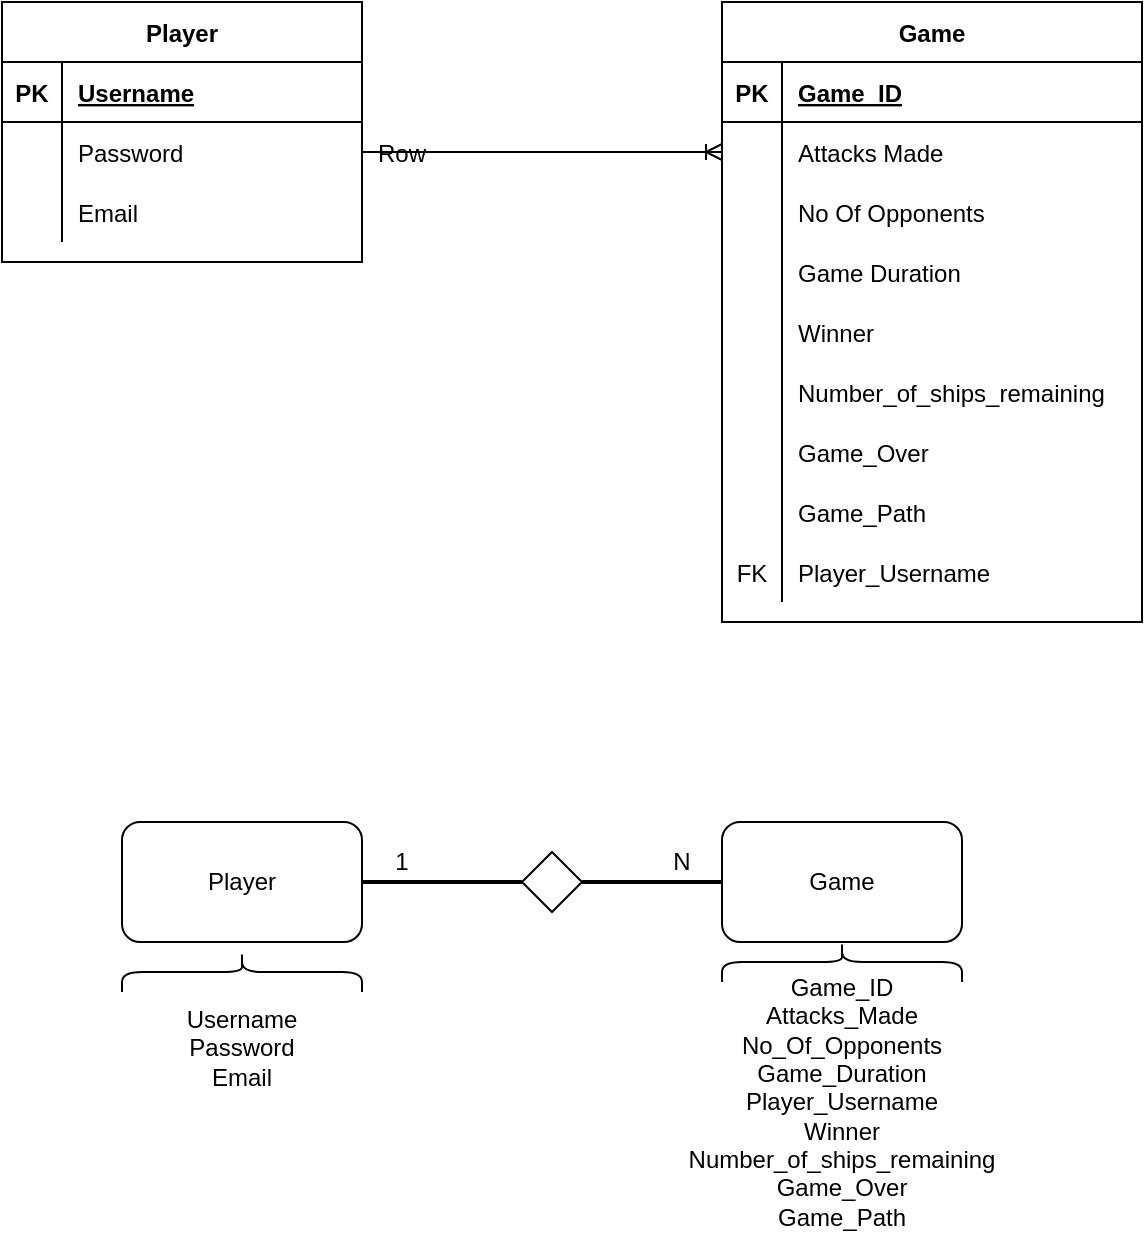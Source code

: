 <mxfile version="13.9.9" type="device"><diagram id="R2lEEEUBdFMjLlhIrx00" name="Page-1"><mxGraphModel dx="1086" dy="926" grid="1" gridSize="10" guides="1" tooltips="1" connect="1" arrows="1" fold="1" page="1" pageScale="1" pageWidth="850" pageHeight="1100" math="0" shadow="0" extFonts="Permanent Marker^https://fonts.googleapis.com/css?family=Permanent+Marker"><root><mxCell id="0"/><mxCell id="1" parent="0"/><mxCell id="srNzdsBnzFDtckz_cD4b-29" value="" style="group" parent="1" vertex="1" connectable="0"><mxGeometry x="240" y="680" width="420" height="130" as="geometry"/></mxCell><mxCell id="srNzdsBnzFDtckz_cD4b-17" value="" style="rhombus;whiteSpace=wrap;html=1;" parent="srNzdsBnzFDtckz_cD4b-29" vertex="1"><mxGeometry x="200" y="15" width="30" height="30" as="geometry"/></mxCell><mxCell id="srNzdsBnzFDtckz_cD4b-20" value="N" style="text;html=1;strokeColor=none;fillColor=none;align=center;verticalAlign=middle;whiteSpace=wrap;rounded=0;" parent="srNzdsBnzFDtckz_cD4b-29" vertex="1"><mxGeometry x="260" y="10" width="40" height="20" as="geometry"/></mxCell><mxCell id="srNzdsBnzFDtckz_cD4b-21" value="1" style="text;html=1;strokeColor=none;fillColor=none;align=center;verticalAlign=middle;whiteSpace=wrap;rounded=0;" parent="srNzdsBnzFDtckz_cD4b-29" vertex="1"><mxGeometry x="120" y="10" width="40" height="20" as="geometry"/></mxCell><mxCell id="srNzdsBnzFDtckz_cD4b-27" value="" style="group" parent="srNzdsBnzFDtckz_cD4b-29" vertex="1" connectable="0"><mxGeometry x="300" width="120" height="120" as="geometry"/></mxCell><mxCell id="srNzdsBnzFDtckz_cD4b-16" value="Game" style="rounded=1;whiteSpace=wrap;html=1;" parent="srNzdsBnzFDtckz_cD4b-27" vertex="1"><mxGeometry width="120" height="60" as="geometry"/></mxCell><mxCell id="srNzdsBnzFDtckz_cD4b-25" value="" style="shape=curlyBracket;whiteSpace=wrap;html=1;rounded=1;rotation=90;" parent="srNzdsBnzFDtckz_cD4b-27" vertex="1"><mxGeometry x="50" y="10" width="20" height="120" as="geometry"/></mxCell><mxCell id="srNzdsBnzFDtckz_cD4b-18" style="edgeStyle=orthogonalEdgeStyle;rounded=0;orthogonalLoop=1;jettySize=auto;html=1;entryX=0;entryY=0.5;entryDx=0;entryDy=0;endArrow=none;endFill=0;strokeWidth=2;" parent="srNzdsBnzFDtckz_cD4b-29" source="srNzdsBnzFDtckz_cD4b-17" target="srNzdsBnzFDtckz_cD4b-16" edge="1"><mxGeometry relative="1" as="geometry"/></mxCell><mxCell id="srNzdsBnzFDtckz_cD4b-28" value="" style="group" parent="srNzdsBnzFDtckz_cD4b-29" vertex="1" connectable="0"><mxGeometry width="120" height="130" as="geometry"/></mxCell><mxCell id="srNzdsBnzFDtckz_cD4b-15" value="Player" style="rounded=1;whiteSpace=wrap;html=1;" parent="srNzdsBnzFDtckz_cD4b-28" vertex="1"><mxGeometry width="120" height="60" as="geometry"/></mxCell><mxCell id="srNzdsBnzFDtckz_cD4b-22" value="" style="shape=curlyBracket;whiteSpace=wrap;html=1;rounded=1;rotation=90;" parent="srNzdsBnzFDtckz_cD4b-28" vertex="1"><mxGeometry x="50" y="15" width="20" height="120" as="geometry"/></mxCell><mxCell id="srNzdsBnzFDtckz_cD4b-23" value="Username&lt;br&gt;Password&lt;br&gt;Email&lt;br&gt;" style="text;html=1;strokeColor=none;fillColor=none;align=center;verticalAlign=middle;whiteSpace=wrap;rounded=0;" parent="srNzdsBnzFDtckz_cD4b-28" vertex="1"><mxGeometry x="40" y="103" width="40" height="20" as="geometry"/></mxCell><mxCell id="srNzdsBnzFDtckz_cD4b-19" style="edgeStyle=orthogonalEdgeStyle;rounded=0;orthogonalLoop=1;jettySize=auto;html=1;exitX=0;exitY=0.5;exitDx=0;exitDy=0;entryX=1;entryY=0.5;entryDx=0;entryDy=0;endArrow=none;endFill=0;strokeWidth=2;" parent="srNzdsBnzFDtckz_cD4b-29" source="srNzdsBnzFDtckz_cD4b-17" target="srNzdsBnzFDtckz_cD4b-15" edge="1"><mxGeometry relative="1" as="geometry"/></mxCell><mxCell id="srNzdsBnzFDtckz_cD4b-30" value="" style="group" parent="1" vertex="1" connectable="0"><mxGeometry x="180" y="270" width="540" height="190" as="geometry"/></mxCell><mxCell id="1_aomcIbO67YYPHTg4Lv-14" value="Player" style="shape=table;startSize=30;container=1;collapsible=1;childLayout=tableLayout;fixedRows=1;rowLines=0;fontStyle=1;align=center;resizeLast=1;" parent="srNzdsBnzFDtckz_cD4b-30" vertex="1"><mxGeometry width="180" height="130" as="geometry"/></mxCell><mxCell id="1_aomcIbO67YYPHTg4Lv-15" value="" style="shape=partialRectangle;collapsible=0;dropTarget=0;pointerEvents=0;fillColor=none;top=0;left=0;bottom=1;right=0;points=[[0,0.5],[1,0.5]];portConstraint=eastwest;" parent="1_aomcIbO67YYPHTg4Lv-14" vertex="1"><mxGeometry y="30" width="180" height="30" as="geometry"/></mxCell><mxCell id="1_aomcIbO67YYPHTg4Lv-16" value="PK" style="shape=partialRectangle;connectable=0;fillColor=none;top=0;left=0;bottom=0;right=0;fontStyle=1;overflow=hidden;" parent="1_aomcIbO67YYPHTg4Lv-15" vertex="1"><mxGeometry width="30" height="30" as="geometry"/></mxCell><mxCell id="1_aomcIbO67YYPHTg4Lv-17" value="Username" style="shape=partialRectangle;connectable=0;fillColor=none;top=0;left=0;bottom=0;right=0;align=left;spacingLeft=6;fontStyle=5;overflow=hidden;" parent="1_aomcIbO67YYPHTg4Lv-15" vertex="1"><mxGeometry x="30" width="150" height="30" as="geometry"/></mxCell><mxCell id="1_aomcIbO67YYPHTg4Lv-18" value="" style="shape=partialRectangle;collapsible=0;dropTarget=0;pointerEvents=0;fillColor=none;top=0;left=0;bottom=0;right=0;points=[[0,0.5],[1,0.5]];portConstraint=eastwest;" parent="1_aomcIbO67YYPHTg4Lv-14" vertex="1"><mxGeometry y="60" width="180" height="30" as="geometry"/></mxCell><mxCell id="1_aomcIbO67YYPHTg4Lv-19" value="" style="shape=partialRectangle;connectable=0;fillColor=none;top=0;left=0;bottom=0;right=0;editable=1;overflow=hidden;" parent="1_aomcIbO67YYPHTg4Lv-18" vertex="1"><mxGeometry width="30" height="30" as="geometry"/></mxCell><mxCell id="1_aomcIbO67YYPHTg4Lv-20" value="Password" style="shape=partialRectangle;connectable=0;fillColor=none;top=0;left=0;bottom=0;right=0;align=left;spacingLeft=6;overflow=hidden;" parent="1_aomcIbO67YYPHTg4Lv-18" vertex="1"><mxGeometry x="30" width="150" height="30" as="geometry"/></mxCell><mxCell id="srNzdsBnzFDtckz_cD4b-5" value="" style="shape=partialRectangle;collapsible=0;dropTarget=0;pointerEvents=0;fillColor=none;top=0;left=0;bottom=0;right=0;points=[[0,0.5],[1,0.5]];portConstraint=eastwest;" parent="1_aomcIbO67YYPHTg4Lv-14" vertex="1"><mxGeometry y="90" width="180" height="30" as="geometry"/></mxCell><mxCell id="srNzdsBnzFDtckz_cD4b-6" value="" style="shape=partialRectangle;connectable=0;fillColor=none;top=0;left=0;bottom=0;right=0;editable=1;overflow=hidden;" parent="srNzdsBnzFDtckz_cD4b-5" vertex="1"><mxGeometry width="30" height="30" as="geometry"/></mxCell><mxCell id="srNzdsBnzFDtckz_cD4b-7" value="Email" style="shape=partialRectangle;connectable=0;fillColor=none;top=0;left=0;bottom=0;right=0;align=left;spacingLeft=6;overflow=hidden;" parent="srNzdsBnzFDtckz_cD4b-5" vertex="1"><mxGeometry x="30" width="150" height="30" as="geometry"/></mxCell><mxCell id="1_aomcIbO67YYPHTg4Lv-27" value="Game" style="shape=table;startSize=30;container=1;collapsible=1;childLayout=tableLayout;fixedRows=1;rowLines=0;fontStyle=1;align=center;resizeLast=1;" parent="srNzdsBnzFDtckz_cD4b-30" vertex="1"><mxGeometry x="360" width="210" height="310" as="geometry"/></mxCell><mxCell id="1_aomcIbO67YYPHTg4Lv-28" value="" style="shape=partialRectangle;collapsible=0;dropTarget=0;pointerEvents=0;fillColor=none;top=0;left=0;bottom=1;right=0;points=[[0,0.5],[1,0.5]];portConstraint=eastwest;" parent="1_aomcIbO67YYPHTg4Lv-27" vertex="1"><mxGeometry y="30" width="210" height="30" as="geometry"/></mxCell><mxCell id="1_aomcIbO67YYPHTg4Lv-29" value="PK" style="shape=partialRectangle;connectable=0;fillColor=none;top=0;left=0;bottom=0;right=0;fontStyle=1;overflow=hidden;" parent="1_aomcIbO67YYPHTg4Lv-28" vertex="1"><mxGeometry width="30" height="30" as="geometry"/></mxCell><mxCell id="1_aomcIbO67YYPHTg4Lv-30" value="Game_ID" style="shape=partialRectangle;connectable=0;fillColor=none;top=0;left=0;bottom=0;right=0;align=left;spacingLeft=6;fontStyle=5;overflow=hidden;" parent="1_aomcIbO67YYPHTg4Lv-28" vertex="1"><mxGeometry x="30" width="180" height="30" as="geometry"/></mxCell><mxCell id="1_aomcIbO67YYPHTg4Lv-31" value="" style="shape=partialRectangle;collapsible=0;dropTarget=0;pointerEvents=0;fillColor=none;top=0;left=0;bottom=0;right=0;points=[[0,0.5],[1,0.5]];portConstraint=eastwest;" parent="1_aomcIbO67YYPHTg4Lv-27" vertex="1"><mxGeometry y="60" width="210" height="30" as="geometry"/></mxCell><mxCell id="1_aomcIbO67YYPHTg4Lv-32" value="" style="shape=partialRectangle;connectable=0;fillColor=none;top=0;left=0;bottom=0;right=0;editable=1;overflow=hidden;" parent="1_aomcIbO67YYPHTg4Lv-31" vertex="1"><mxGeometry width="30" height="30" as="geometry"/></mxCell><mxCell id="1_aomcIbO67YYPHTg4Lv-33" value="Attacks Made" style="shape=partialRectangle;connectable=0;fillColor=none;top=0;left=0;bottom=0;right=0;align=left;spacingLeft=6;overflow=hidden;" parent="1_aomcIbO67YYPHTg4Lv-31" vertex="1"><mxGeometry x="30" width="180" height="30" as="geometry"/></mxCell><mxCell id="srNzdsBnzFDtckz_cD4b-12" value="" style="shape=partialRectangle;collapsible=0;dropTarget=0;pointerEvents=0;fillColor=none;top=0;left=0;bottom=0;right=0;points=[[0,0.5],[1,0.5]];portConstraint=eastwest;" parent="1_aomcIbO67YYPHTg4Lv-27" vertex="1"><mxGeometry y="90" width="210" height="30" as="geometry"/></mxCell><mxCell id="srNzdsBnzFDtckz_cD4b-13" value="" style="shape=partialRectangle;connectable=0;fillColor=none;top=0;left=0;bottom=0;right=0;editable=1;overflow=hidden;" parent="srNzdsBnzFDtckz_cD4b-12" vertex="1"><mxGeometry width="30" height="30" as="geometry"/></mxCell><mxCell id="srNzdsBnzFDtckz_cD4b-14" value="No Of Opponents" style="shape=partialRectangle;connectable=0;fillColor=none;top=0;left=0;bottom=0;right=0;align=left;spacingLeft=6;overflow=hidden;" parent="srNzdsBnzFDtckz_cD4b-12" vertex="1"><mxGeometry x="30" width="180" height="30" as="geometry"/></mxCell><mxCell id="1_aomcIbO67YYPHTg4Lv-34" value="" style="shape=partialRectangle;collapsible=0;dropTarget=0;pointerEvents=0;fillColor=none;top=0;left=0;bottom=0;right=0;points=[[0,0.5],[1,0.5]];portConstraint=eastwest;" parent="1_aomcIbO67YYPHTg4Lv-27" vertex="1"><mxGeometry y="120" width="210" height="30" as="geometry"/></mxCell><mxCell id="1_aomcIbO67YYPHTg4Lv-35" value="" style="shape=partialRectangle;connectable=0;fillColor=none;top=0;left=0;bottom=0;right=0;editable=1;overflow=hidden;" parent="1_aomcIbO67YYPHTg4Lv-34" vertex="1"><mxGeometry width="30" height="30" as="geometry"/></mxCell><mxCell id="1_aomcIbO67YYPHTg4Lv-36" value="Game Duration" style="shape=partialRectangle;connectable=0;fillColor=none;top=0;left=0;bottom=0;right=0;align=left;spacingLeft=6;overflow=hidden;" parent="1_aomcIbO67YYPHTg4Lv-34" vertex="1"><mxGeometry x="30" width="180" height="30" as="geometry"/></mxCell><mxCell id="AibH5qldq0Rugb-TMSAK-8" value="" style="shape=partialRectangle;collapsible=0;dropTarget=0;pointerEvents=0;fillColor=none;top=0;left=0;bottom=0;right=0;points=[[0,0.5],[1,0.5]];portConstraint=eastwest;" parent="1_aomcIbO67YYPHTg4Lv-27" vertex="1"><mxGeometry y="150" width="210" height="30" as="geometry"/></mxCell><mxCell id="AibH5qldq0Rugb-TMSAK-9" value="" style="shape=partialRectangle;connectable=0;fillColor=none;top=0;left=0;bottom=0;right=0;editable=1;overflow=hidden;" parent="AibH5qldq0Rugb-TMSAK-8" vertex="1"><mxGeometry width="30" height="30" as="geometry"/></mxCell><mxCell id="AibH5qldq0Rugb-TMSAK-10" value="Winner" style="shape=partialRectangle;connectable=0;fillColor=none;top=0;left=0;bottom=0;right=0;align=left;spacingLeft=6;overflow=hidden;" parent="AibH5qldq0Rugb-TMSAK-8" vertex="1"><mxGeometry x="30" width="180" height="30" as="geometry"/></mxCell><mxCell id="AibH5qldq0Rugb-TMSAK-5" value="" style="shape=partialRectangle;collapsible=0;dropTarget=0;pointerEvents=0;fillColor=none;top=0;left=0;bottom=0;right=0;points=[[0,0.5],[1,0.5]];portConstraint=eastwest;" parent="1_aomcIbO67YYPHTg4Lv-27" vertex="1"><mxGeometry y="180" width="210" height="30" as="geometry"/></mxCell><mxCell id="AibH5qldq0Rugb-TMSAK-6" value="" style="shape=partialRectangle;connectable=0;fillColor=none;top=0;left=0;bottom=0;right=0;editable=1;overflow=hidden;" parent="AibH5qldq0Rugb-TMSAK-5" vertex="1"><mxGeometry width="30" height="30" as="geometry"/></mxCell><mxCell id="AibH5qldq0Rugb-TMSAK-7" value="Number_of_ships_remaining" style="shape=partialRectangle;connectable=0;fillColor=none;top=0;left=0;bottom=0;right=0;align=left;spacingLeft=6;overflow=hidden;" parent="AibH5qldq0Rugb-TMSAK-5" vertex="1"><mxGeometry x="30" width="180" height="30" as="geometry"/></mxCell><mxCell id="3K3nziMPcX4ilAiEMHnB-8" value="" style="shape=partialRectangle;collapsible=0;dropTarget=0;pointerEvents=0;fillColor=none;top=0;left=0;bottom=0;right=0;points=[[0,0.5],[1,0.5]];portConstraint=eastwest;" vertex="1" parent="1_aomcIbO67YYPHTg4Lv-27"><mxGeometry y="210" width="210" height="30" as="geometry"/></mxCell><mxCell id="3K3nziMPcX4ilAiEMHnB-9" value="" style="shape=partialRectangle;connectable=0;fillColor=none;top=0;left=0;bottom=0;right=0;editable=1;overflow=hidden;" vertex="1" parent="3K3nziMPcX4ilAiEMHnB-8"><mxGeometry width="30" height="30" as="geometry"/></mxCell><mxCell id="3K3nziMPcX4ilAiEMHnB-10" value="Game_Over" style="shape=partialRectangle;connectable=0;fillColor=none;top=0;left=0;bottom=0;right=0;align=left;spacingLeft=6;overflow=hidden;" vertex="1" parent="3K3nziMPcX4ilAiEMHnB-8"><mxGeometry x="30" width="180" height="30" as="geometry"/></mxCell><mxCell id="3K3nziMPcX4ilAiEMHnB-5" value="" style="shape=partialRectangle;collapsible=0;dropTarget=0;pointerEvents=0;fillColor=none;top=0;left=0;bottom=0;right=0;points=[[0,0.5],[1,0.5]];portConstraint=eastwest;" vertex="1" parent="1_aomcIbO67YYPHTg4Lv-27"><mxGeometry y="240" width="210" height="30" as="geometry"/></mxCell><mxCell id="3K3nziMPcX4ilAiEMHnB-6" value="" style="shape=partialRectangle;connectable=0;fillColor=none;top=0;left=0;bottom=0;right=0;editable=1;overflow=hidden;" vertex="1" parent="3K3nziMPcX4ilAiEMHnB-5"><mxGeometry width="30" height="30" as="geometry"/></mxCell><mxCell id="3K3nziMPcX4ilAiEMHnB-7" value="Game_Path" style="shape=partialRectangle;connectable=0;fillColor=none;top=0;left=0;bottom=0;right=0;align=left;spacingLeft=6;overflow=hidden;" vertex="1" parent="3K3nziMPcX4ilAiEMHnB-5"><mxGeometry x="30" width="180" height="30" as="geometry"/></mxCell><mxCell id="1_aomcIbO67YYPHTg4Lv-37" value="" style="shape=partialRectangle;collapsible=0;dropTarget=0;pointerEvents=0;fillColor=none;top=0;left=0;bottom=0;right=0;points=[[0,0.5],[1,0.5]];portConstraint=eastwest;" parent="1_aomcIbO67YYPHTg4Lv-27" vertex="1"><mxGeometry y="270" width="210" height="30" as="geometry"/></mxCell><mxCell id="1_aomcIbO67YYPHTg4Lv-38" value="FK" style="shape=partialRectangle;connectable=0;fillColor=none;top=0;left=0;bottom=0;right=0;editable=1;overflow=hidden;" parent="1_aomcIbO67YYPHTg4Lv-37" vertex="1"><mxGeometry width="30" height="30" as="geometry"/></mxCell><mxCell id="1_aomcIbO67YYPHTg4Lv-39" value="Player_Username" style="shape=partialRectangle;connectable=0;fillColor=none;top=0;left=0;bottom=0;right=0;align=left;spacingLeft=6;overflow=hidden;" parent="1_aomcIbO67YYPHTg4Lv-37" vertex="1"><mxGeometry x="30" width="180" height="30" as="geometry"/></mxCell><mxCell id="1_aomcIbO67YYPHTg4Lv-40" value="" style="edgeStyle=entityRelationEdgeStyle;fontSize=12;html=1;endArrow=ERoneToMany;exitX=1;exitY=0.5;exitDx=0;exitDy=0;entryX=0;entryY=0.5;entryDx=0;entryDy=0;" parent="srNzdsBnzFDtckz_cD4b-30" source="1_aomcIbO67YYPHTg4Lv-18" target="1_aomcIbO67YYPHTg4Lv-31" edge="1"><mxGeometry width="100" height="100" relative="1" as="geometry"><mxPoint x="210" y="250" as="sourcePoint"/><mxPoint x="310" y="150" as="targetPoint"/></mxGeometry></mxCell><mxCell id="srNzdsBnzFDtckz_cD4b-26" value="Game_ID&lt;br&gt;Attacks_Made&lt;br&gt;No_Of_Opponents&lt;br&gt;Game_Duration&lt;br&gt;Player_Username&lt;br&gt;Winner&lt;br&gt;Number_of_ships_remaining&lt;br&gt;Game_Over&lt;br&gt;Game_Path" style="text;html=1;strokeColor=none;fillColor=none;align=center;verticalAlign=middle;whiteSpace=wrap;rounded=0;" parent="1" vertex="1"><mxGeometry x="580" y="810" width="40" height="20" as="geometry"/></mxCell><mxCell id="3K3nziMPcX4ilAiEMHnB-1" value="" style="shape=table;startSize=0;container=1;collapsible=1;childLayout=tableLayout;fixedRows=1;rowLines=0;fontStyle=0;align=center;resizeLast=1;strokeColor=none;fillColor=none;" vertex="1" parent="1"><mxGeometry x="330" y="330" width="180" height="30" as="geometry"/></mxCell><mxCell id="3K3nziMPcX4ilAiEMHnB-2" value="" style="shape=partialRectangle;collapsible=0;dropTarget=0;pointerEvents=0;fillColor=none;top=0;left=0;bottom=0;right=0;points=[[0,0.5],[1,0.5]];portConstraint=eastwest;" vertex="1" parent="3K3nziMPcX4ilAiEMHnB-1"><mxGeometry width="180" height="30" as="geometry"/></mxCell><mxCell id="3K3nziMPcX4ilAiEMHnB-3" value="" style="shape=partialRectangle;connectable=0;fillColor=none;top=0;left=0;bottom=0;right=0;editable=1;overflow=hidden;" vertex="1" parent="3K3nziMPcX4ilAiEMHnB-2"><mxGeometry width="30" height="30" as="geometry"/></mxCell><mxCell id="3K3nziMPcX4ilAiEMHnB-4" value="Row" style="shape=partialRectangle;connectable=0;fillColor=none;top=0;left=0;bottom=0;right=0;align=left;spacingLeft=6;overflow=hidden;" vertex="1" parent="3K3nziMPcX4ilAiEMHnB-2"><mxGeometry x="30" width="150" height="30" as="geometry"/></mxCell></root></mxGraphModel></diagram></mxfile>